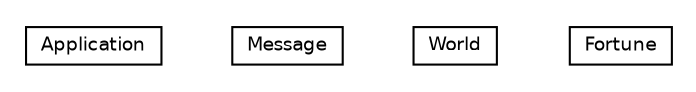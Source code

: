 #!/usr/local/bin/dot
#
# Class diagram 
# Generated by UMLGraph version R5_6-24-gf6e263 (http://www.umlgraph.org/)
#

digraph G {
	edge [fontname="Helvetica",fontsize=10,labelfontname="Helvetica",labelfontsize=10];
	node [fontname="Helvetica",fontsize=10,shape=plaintext];
	nodesep=0.25;
	ranksep=0.5;
	// sabina.benchmark.Application
	c0 [label=<<table title="sabina.benchmark.Application" border="0" cellborder="1" cellspacing="0" cellpadding="2" port="p" href="./Application.html">
		<tr><td><table border="0" cellspacing="0" cellpadding="1">
<tr><td align="center" balign="center"> Application </td></tr>
		</table></td></tr>
		</table>>, URL="./Application.html", fontname="Helvetica", fontcolor="black", fontsize=9.0];
	// sabina.benchmark.Message
	c1 [label=<<table title="sabina.benchmark.Message" border="0" cellborder="1" cellspacing="0" cellpadding="2" port="p" href="./Message.html">
		<tr><td><table border="0" cellspacing="0" cellpadding="1">
<tr><td align="center" balign="center"> Message </td></tr>
		</table></td></tr>
		</table>>, URL="./Message.html", fontname="Helvetica", fontcolor="black", fontsize=9.0];
	// sabina.benchmark.World
	c2 [label=<<table title="sabina.benchmark.World" border="0" cellborder="1" cellspacing="0" cellpadding="2" port="p" href="./World.html">
		<tr><td><table border="0" cellspacing="0" cellpadding="1">
<tr><td align="center" balign="center"> World </td></tr>
		</table></td></tr>
		</table>>, URL="./World.html", fontname="Helvetica", fontcolor="black", fontsize=9.0];
	// sabina.benchmark.Fortune
	c3 [label=<<table title="sabina.benchmark.Fortune" border="0" cellborder="1" cellspacing="0" cellpadding="2" port="p" href="./Fortune.html">
		<tr><td><table border="0" cellspacing="0" cellpadding="1">
<tr><td align="center" balign="center"> Fortune </td></tr>
		</table></td></tr>
		</table>>, URL="./Fortune.html", fontname="Helvetica", fontcolor="black", fontsize=9.0];
}

